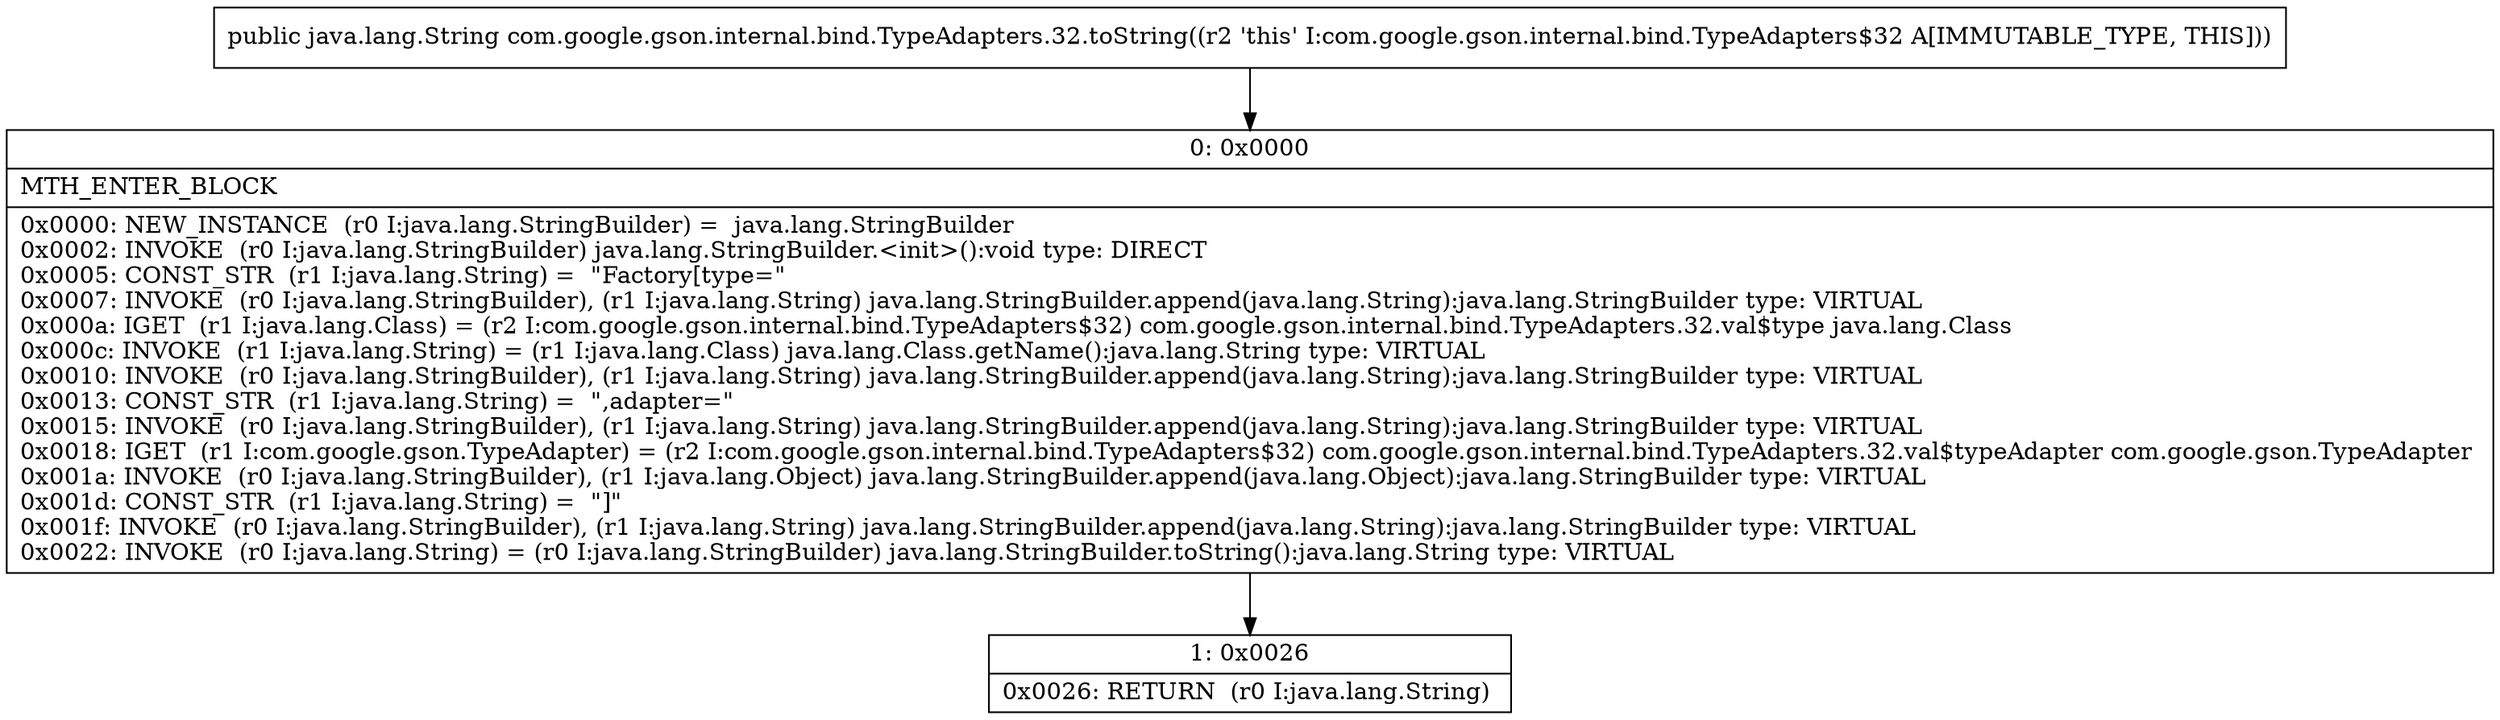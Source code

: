 digraph "CFG forcom.google.gson.internal.bind.TypeAdapters.32.toString()Ljava\/lang\/String;" {
Node_0 [shape=record,label="{0\:\ 0x0000|MTH_ENTER_BLOCK\l|0x0000: NEW_INSTANCE  (r0 I:java.lang.StringBuilder) =  java.lang.StringBuilder \l0x0002: INVOKE  (r0 I:java.lang.StringBuilder) java.lang.StringBuilder.\<init\>():void type: DIRECT \l0x0005: CONST_STR  (r1 I:java.lang.String) =  \"Factory[type=\" \l0x0007: INVOKE  (r0 I:java.lang.StringBuilder), (r1 I:java.lang.String) java.lang.StringBuilder.append(java.lang.String):java.lang.StringBuilder type: VIRTUAL \l0x000a: IGET  (r1 I:java.lang.Class) = (r2 I:com.google.gson.internal.bind.TypeAdapters$32) com.google.gson.internal.bind.TypeAdapters.32.val$type java.lang.Class \l0x000c: INVOKE  (r1 I:java.lang.String) = (r1 I:java.lang.Class) java.lang.Class.getName():java.lang.String type: VIRTUAL \l0x0010: INVOKE  (r0 I:java.lang.StringBuilder), (r1 I:java.lang.String) java.lang.StringBuilder.append(java.lang.String):java.lang.StringBuilder type: VIRTUAL \l0x0013: CONST_STR  (r1 I:java.lang.String) =  \",adapter=\" \l0x0015: INVOKE  (r0 I:java.lang.StringBuilder), (r1 I:java.lang.String) java.lang.StringBuilder.append(java.lang.String):java.lang.StringBuilder type: VIRTUAL \l0x0018: IGET  (r1 I:com.google.gson.TypeAdapter) = (r2 I:com.google.gson.internal.bind.TypeAdapters$32) com.google.gson.internal.bind.TypeAdapters.32.val$typeAdapter com.google.gson.TypeAdapter \l0x001a: INVOKE  (r0 I:java.lang.StringBuilder), (r1 I:java.lang.Object) java.lang.StringBuilder.append(java.lang.Object):java.lang.StringBuilder type: VIRTUAL \l0x001d: CONST_STR  (r1 I:java.lang.String) =  \"]\" \l0x001f: INVOKE  (r0 I:java.lang.StringBuilder), (r1 I:java.lang.String) java.lang.StringBuilder.append(java.lang.String):java.lang.StringBuilder type: VIRTUAL \l0x0022: INVOKE  (r0 I:java.lang.String) = (r0 I:java.lang.StringBuilder) java.lang.StringBuilder.toString():java.lang.String type: VIRTUAL \l}"];
Node_1 [shape=record,label="{1\:\ 0x0026|0x0026: RETURN  (r0 I:java.lang.String) \l}"];
MethodNode[shape=record,label="{public java.lang.String com.google.gson.internal.bind.TypeAdapters.32.toString((r2 'this' I:com.google.gson.internal.bind.TypeAdapters$32 A[IMMUTABLE_TYPE, THIS])) }"];
MethodNode -> Node_0;
Node_0 -> Node_1;
}

